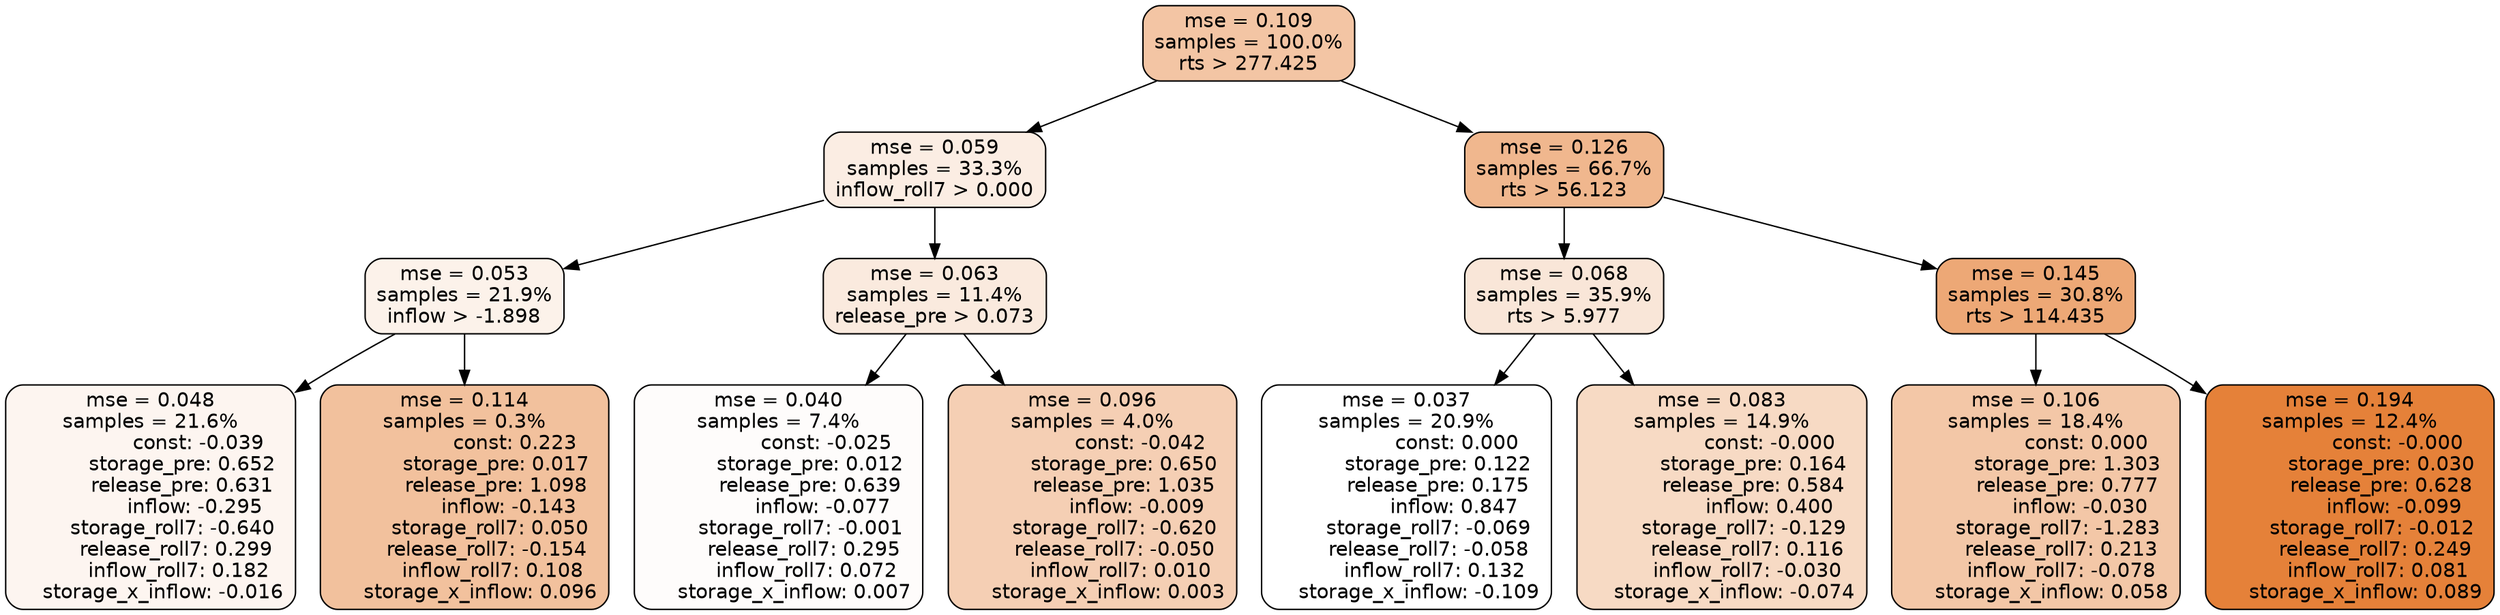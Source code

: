 digraph tree {
node [shape=rectangle, style="filled, rounded", color="black", fontname=helvetica] ;
edge [fontname=helvetica] ;
	"0" [label="mse = 0.109
samples = 100.0%
rts > 277.425", fillcolor="#f3c5a4"]
	"8" [label="mse = 0.059
samples = 33.3%
inflow_roll7 > 0.000", fillcolor="#fbede3"]
	"1" [label="mse = 0.126
samples = 66.7%
rts > 56.123", fillcolor="#f0b78e"]
	"9" [label="mse = 0.053
samples = 21.9%
inflow > -1.898", fillcolor="#fcf2ea"]
	"12" [label="mse = 0.063
samples = 11.4%
release_pre > 0.073", fillcolor="#faeade"]
	"2" [label="mse = 0.068
samples = 35.9%
rts > 5.977", fillcolor="#f9e6d8"]
	"5" [label="mse = 0.145
samples = 30.8%
rts > 114.435", fillcolor="#eda876"]
	"11" [label="mse = 0.048
samples = 21.6%
               const: -0.039
          storage_pre: 0.652
          release_pre: 0.631
              inflow: -0.295
       storage_roll7: -0.640
        release_roll7: 0.299
         inflow_roll7: 0.182
    storage_x_inflow: -0.016", fillcolor="#fdf5f0"]
	"10" [label="mse = 0.114
samples = 0.3%
                const: 0.223
          storage_pre: 0.017
          release_pre: 1.098
              inflow: -0.143
        storage_roll7: 0.050
       release_roll7: -0.154
         inflow_roll7: 0.108
     storage_x_inflow: 0.096", fillcolor="#f2c19d"]
	"13" [label="mse = 0.040
samples = 7.4%
               const: -0.025
          storage_pre: 0.012
          release_pre: 0.639
              inflow: -0.077
       storage_roll7: -0.001
        release_roll7: 0.295
         inflow_roll7: 0.072
     storage_x_inflow: 0.007", fillcolor="#fefcfb"]
	"14" [label="mse = 0.096
samples = 4.0%
               const: -0.042
          storage_pre: 0.650
          release_pre: 1.035
              inflow: -0.009
       storage_roll7: -0.620
       release_roll7: -0.050
         inflow_roll7: 0.010
     storage_x_inflow: 0.003", fillcolor="#f5cfb4"]
	"3" [label="mse = 0.037
samples = 20.9%
                const: 0.000
          storage_pre: 0.122
          release_pre: 0.175
               inflow: 0.847
       storage_roll7: -0.069
       release_roll7: -0.058
         inflow_roll7: 0.132
    storage_x_inflow: -0.109", fillcolor="#ffffff"]
	"4" [label="mse = 0.083
samples = 14.9%
               const: -0.000
          storage_pre: 0.164
          release_pre: 0.584
               inflow: 0.400
       storage_roll7: -0.129
        release_roll7: 0.116
        inflow_roll7: -0.030
    storage_x_inflow: -0.074", fillcolor="#f7dac4"]
	"7" [label="mse = 0.106
samples = 18.4%
                const: 0.000
          storage_pre: 1.303
          release_pre: 0.777
              inflow: -0.030
       storage_roll7: -1.283
        release_roll7: 0.213
        inflow_roll7: -0.078
     storage_x_inflow: 0.058", fillcolor="#f3c7a7"]
	"6" [label="mse = 0.194
samples = 12.4%
               const: -0.000
          storage_pre: 0.030
          release_pre: 0.628
              inflow: -0.099
       storage_roll7: -0.012
        release_roll7: 0.249
         inflow_roll7: 0.081
     storage_x_inflow: 0.089", fillcolor="#e58139"]

	"0" -> "1"
	"0" -> "8"
	"8" -> "9"
	"8" -> "12"
	"1" -> "2"
	"1" -> "5"
	"9" -> "10"
	"9" -> "11"
	"12" -> "13"
	"12" -> "14"
	"2" -> "3"
	"2" -> "4"
	"5" -> "6"
	"5" -> "7"
}